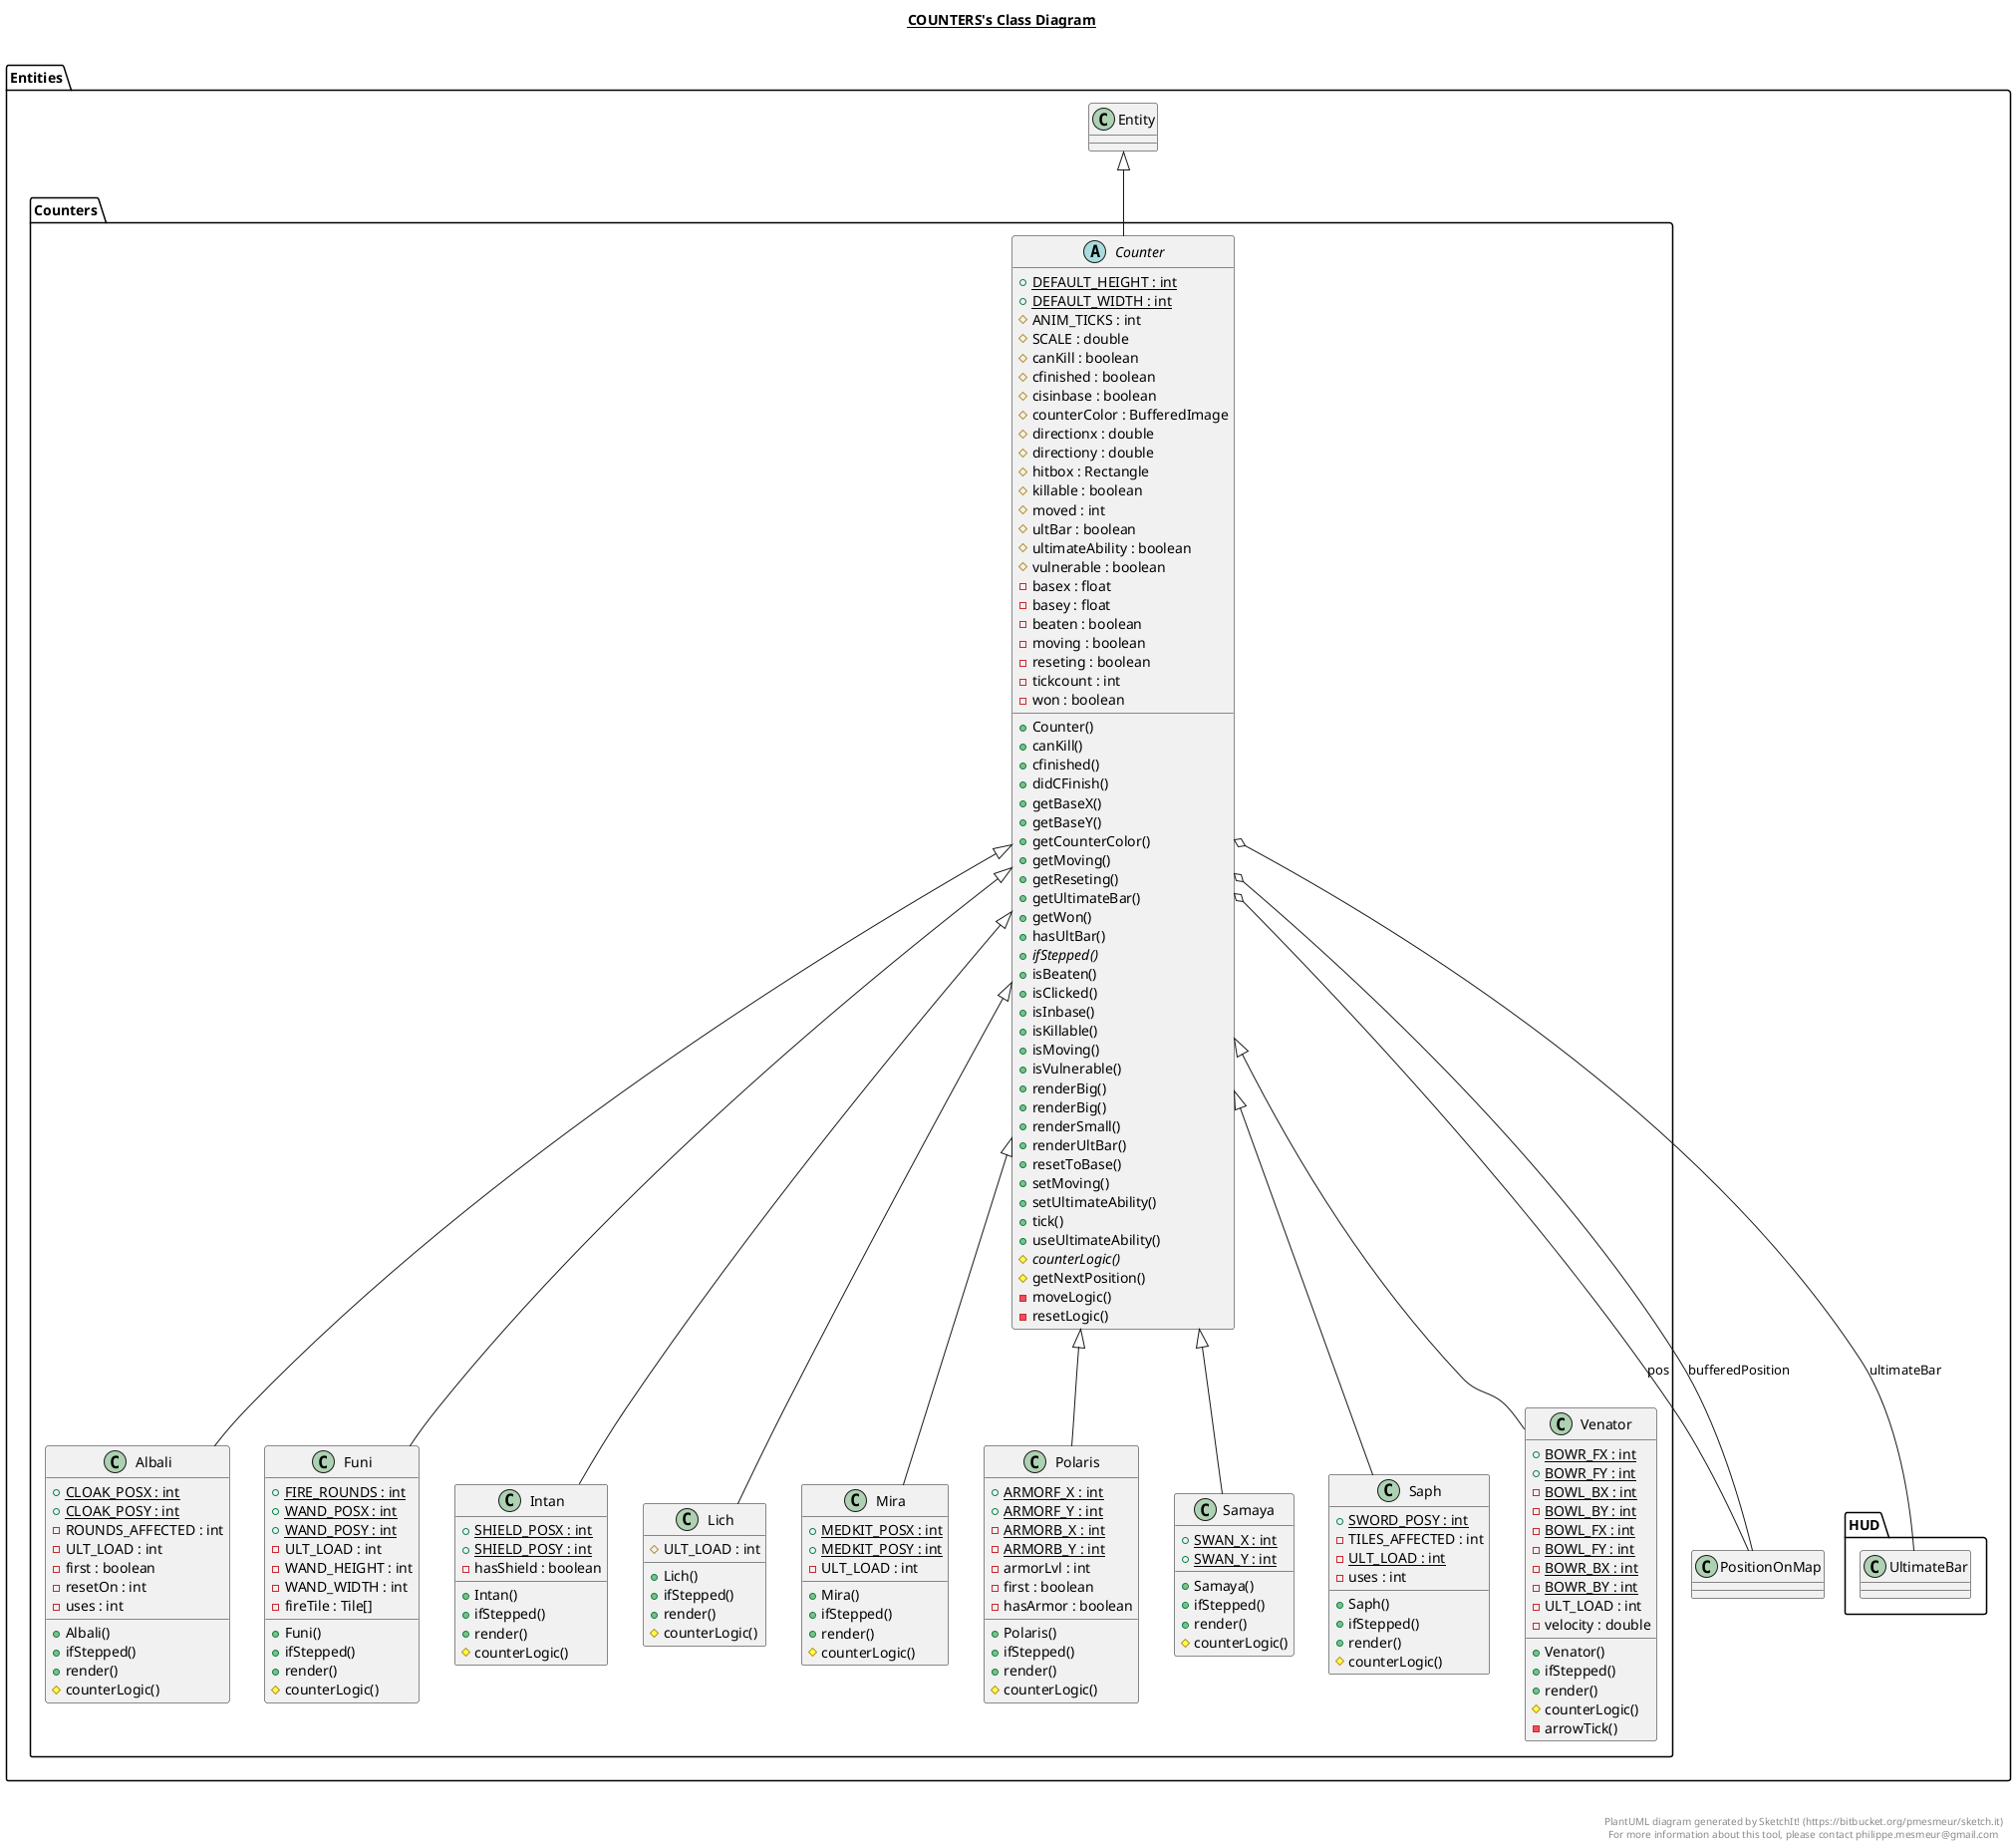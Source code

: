 @startuml

title __COUNTERS's Class Diagram__\n

  namespace Entities {
    namespace Counters {
      class Entities.Counters.Albali {
          {static} + CLOAK_POSX : int
          {static} + CLOAK_POSY : int
          - ROUNDS_AFFECTED : int
          - ULT_LOAD : int
          - first : boolean
          - resetOn : int
          - uses : int
          + Albali()
          + ifStepped()
          + render()
          # counterLogic()
      }
    }
  }
  

  namespace Entities {
    namespace Counters {
      abstract class Entities.Counters.Counter {
          {static} + DEFAULT_HEIGHT : int
          {static} + DEFAULT_WIDTH : int
          # ANIM_TICKS : int
          # SCALE : double
          # canKill : boolean
          # cfinished : boolean
          # cisinbase : boolean
          # counterColor : BufferedImage
          # directionx : double
          # directiony : double
          # hitbox : Rectangle
          # killable : boolean
          # moved : int
          # ultBar : boolean
          # ultimateAbility : boolean
          # vulnerable : boolean
          - basex : float
          - basey : float
          - beaten : boolean
          - moving : boolean
          - reseting : boolean
          - tickcount : int
          - won : boolean
          + Counter()
          + canKill()
          + cfinished()
          + didCFinish()
          + getBaseX()
          + getBaseY()
          + getCounterColor()
          + getMoving()
          + getReseting()
          + getUltimateBar()
          + getWon()
          + hasUltBar()
          {abstract} + ifStepped()
          + isBeaten()
          + isClicked()
          + isInbase()
          + isKillable()
          + isMoving()
          + isVulnerable()
          + renderBig()
          + renderBig()
          + renderSmall()
          + renderUltBar()
          + resetToBase()
          + setMoving()
          + setUltimateAbility()
          + tick()
          + useUltimateAbility()
          {abstract} # counterLogic()
          # getNextPosition()
          - moveLogic()
          - resetLogic()
      }
    }
  }
  

  namespace Entities {
    namespace Counters {
      class Entities.Counters.Funi {
          {static} + FIRE_ROUNDS : int
          {static} + WAND_POSX : int
          {static} + WAND_POSY : int
          - ULT_LOAD : int
          - WAND_HEIGHT : int
          - WAND_WIDTH : int
          - fireTile : Tile[]
          + Funi()
          + ifStepped()
          + render()
          # counterLogic()
      }
    }
  }
  

  namespace Entities {
    namespace Counters {
      class Entities.Counters.Intan {
          {static} + SHIELD_POSX : int
          {static} + SHIELD_POSY : int
          - hasShield : boolean
          + Intan()
          + ifStepped()
          + render()
          # counterLogic()
      }
    }
  }
  

  namespace Entities {
    namespace Counters {
      class Entities.Counters.Lich {
          # ULT_LOAD : int
          + Lich()
          + ifStepped()
          + render()
          # counterLogic()
      }
    }
  }
  

  namespace Entities {
    namespace Counters {
      class Entities.Counters.Mira {
          {static} + MEDKIT_POSX : int
          {static} + MEDKIT_POSY : int
          - ULT_LOAD : int
          + Mira()
          + ifStepped()
          + render()
          # counterLogic()
      }
    }
  }
  

  namespace Entities {
    namespace Counters {
      class Entities.Counters.Polaris {
          {static} + ARMORF_X : int
          {static} + ARMORF_Y : int
          {static} - ARMORB_X : int
          {static} - ARMORB_Y : int
          - armorLvl : int
          - first : boolean
          - hasArmor : boolean
          + Polaris()
          + ifStepped()
          + render()
          # counterLogic()
      }
    }
  }
  

  namespace Entities {
    namespace Counters {
      class Entities.Counters.Samaya {
          {static} + SWAN_X : int
          {static} + SWAN_Y : int
          + Samaya()
          + ifStepped()
          + render()
          # counterLogic()
      }
    }
  }
  

  namespace Entities {
    namespace Counters {
      class Entities.Counters.Saph {
          {static} + SWORD_POSY : int
          - TILES_AFFECTED : int
          {static} - ULT_LOAD : int
          - uses : int
          + Saph()
          + ifStepped()
          + render()
          # counterLogic()
      }
    }
  }
  

  namespace Entities {
    namespace Counters {
      class Entities.Counters.Venator {
          {static} + BOWR_FX : int
          {static} + BOWR_FY : int
          {static} - BOWL_BX : int
          {static} - BOWL_BY : int
          {static} - BOWL_FX : int
          {static} - BOWL_FY : int
          {static} - BOWR_BX : int
          {static} - BOWR_BY : int
          - ULT_LOAD : int
          - velocity : double
          + Venator()
          + ifStepped()
          + render()
          # counterLogic()
          - arrowTick()
      }
    }
  }
  

  Entities.Counters.Albali -up-|> Entities.Counters.Counter
  Entities.Counters.Counter -up-|> Entities.Entity
  Entities.Counters.Counter o-- Entities.PositionOnMap : pos
  Entities.Counters.Counter o-- Entities.HUD.UltimateBar : ultimateBar
  Entities.Counters.Counter o-- Entities.PositionOnMap : bufferedPosition
  Entities.Counters.Funi -up-|> Entities.Counters.Counter
  Entities.Counters.Intan -up-|> Entities.Counters.Counter
  Entities.Counters.Lich -up-|> Entities.Counters.Counter
  Entities.Counters.Mira -up-|> Entities.Counters.Counter
  Entities.Counters.Polaris -up-|> Entities.Counters.Counter
  Entities.Counters.Samaya -up-|> Entities.Counters.Counter
  Entities.Counters.Saph -up-|> Entities.Counters.Counter
  Entities.Counters.Venator -up-|> Entities.Counters.Counter


right footer


PlantUML diagram generated by SketchIt! (https://bitbucket.org/pmesmeur/sketch.it)
For more information about this tool, please contact philippe.mesmeur@gmail.com
endfooter

@enduml
